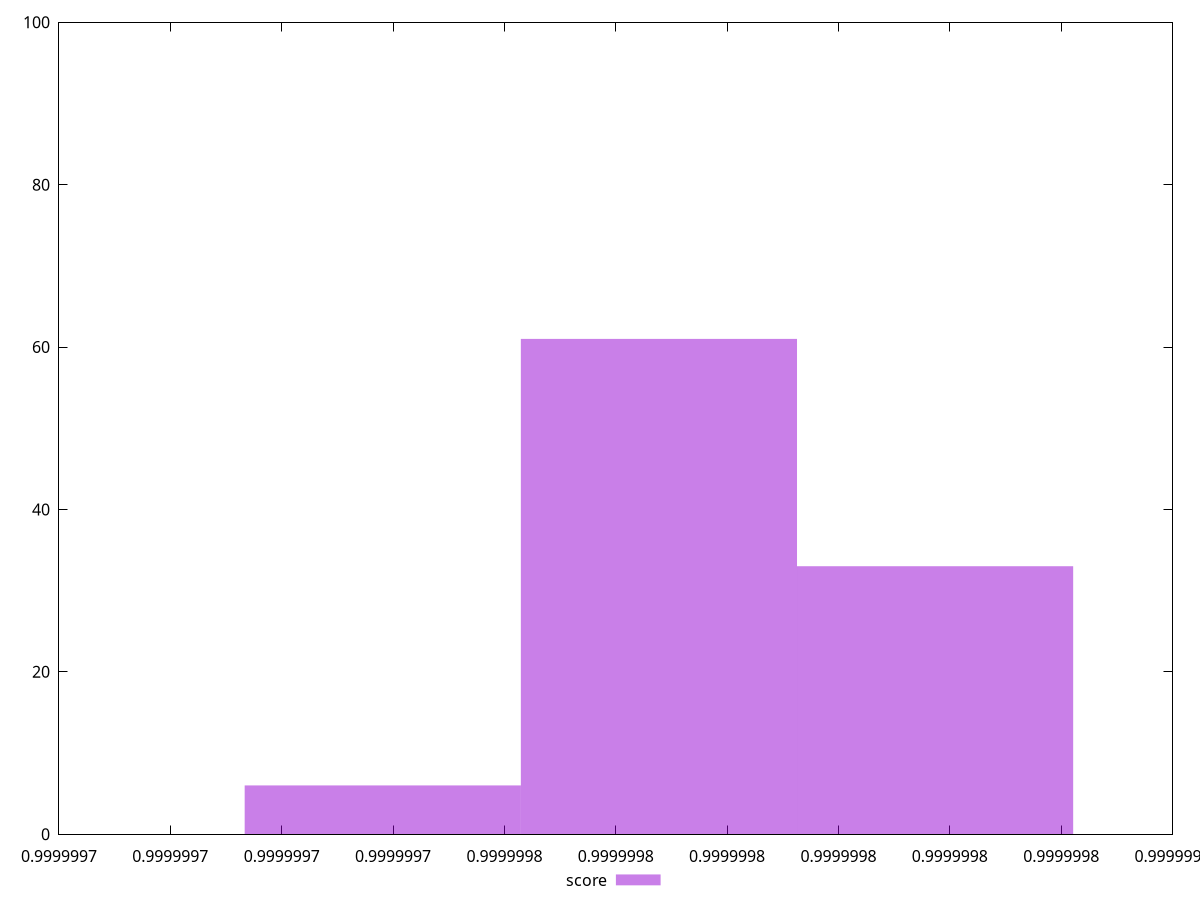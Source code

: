 reset
set terminal svg size 640, 490 enhanced background rgb 'white'
set output "reprap/largest-contentful-paint/samples/empty/score/histogram.svg"

$score <<EOF
0.9999997390758182 6
0.9999997886788605 33
0.9999997638773394 61
EOF

set key outside below
set boxwidth 2.4801521163895468e-8
set yrange [0:100]
set style fill transparent solid 0.5 noborder

plot \
  $score title "score" with boxes, \


reset